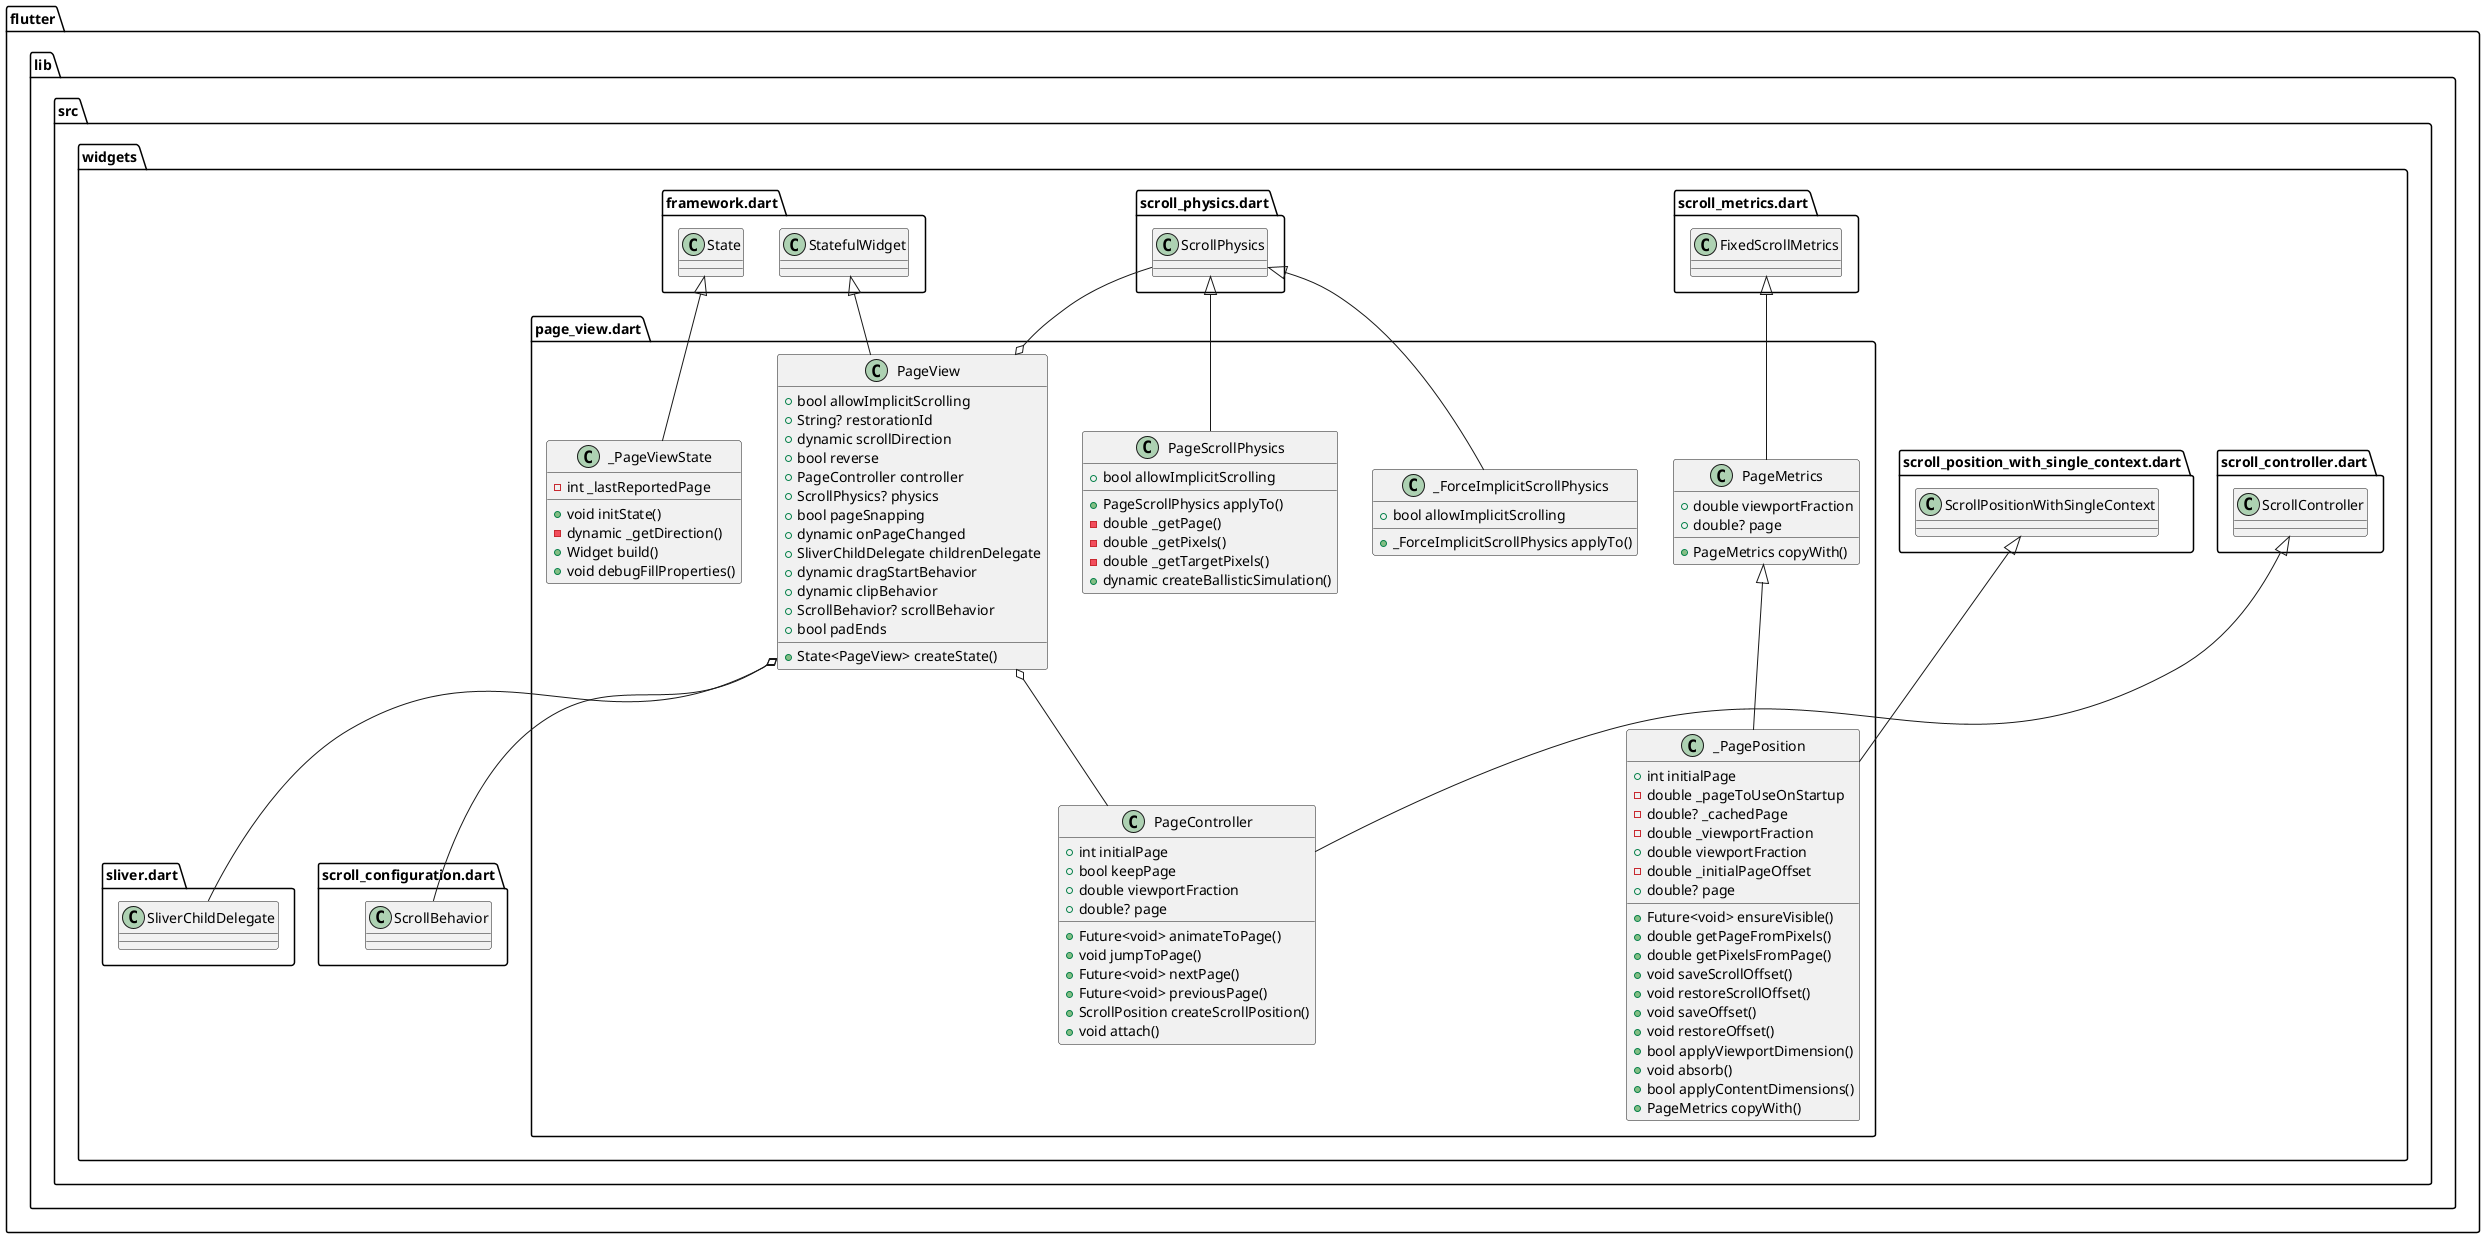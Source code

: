 @startuml
set namespaceSeparator ::

class "flutter::lib::src::widgets::page_view.dart::PageController" {
  +int initialPage
  +bool keepPage
  +double viewportFraction
  +double? page
  +Future<void> animateToPage()
  +void jumpToPage()
  +Future<void> nextPage()
  +Future<void> previousPage()
  +ScrollPosition createScrollPosition()
  +void attach()
}

"flutter::lib::src::widgets::scroll_controller.dart::ScrollController" <|-- "flutter::lib::src::widgets::page_view.dart::PageController"

class "flutter::lib::src::widgets::page_view.dart::PageMetrics" {
  +double viewportFraction
  +double? page
  +PageMetrics copyWith()
}

"flutter::lib::src::widgets::scroll_metrics.dart::FixedScrollMetrics" <|-- "flutter::lib::src::widgets::page_view.dart::PageMetrics"

class "flutter::lib::src::widgets::page_view.dart::_PagePosition" {
  +int initialPage
  -double _pageToUseOnStartup
  -double? _cachedPage
  -double _viewportFraction
  +double viewportFraction
  -double _initialPageOffset
  +double? page
  +Future<void> ensureVisible()
  +double getPageFromPixels()
  +double getPixelsFromPage()
  +void saveScrollOffset()
  +void restoreScrollOffset()
  +void saveOffset()
  +void restoreOffset()
  +bool applyViewportDimension()
  +void absorb()
  +bool applyContentDimensions()
  +PageMetrics copyWith()
}

"flutter::lib::src::widgets::scroll_position_with_single_context.dart::ScrollPositionWithSingleContext" <|-- "flutter::lib::src::widgets::page_view.dart::_PagePosition"
"flutter::lib::src::widgets::page_view.dart::PageMetrics" <|-- "flutter::lib::src::widgets::page_view.dart::_PagePosition"

class "flutter::lib::src::widgets::page_view.dart::_ForceImplicitScrollPhysics" {
  +bool allowImplicitScrolling
  +_ForceImplicitScrollPhysics applyTo()
}

"flutter::lib::src::widgets::scroll_physics.dart::ScrollPhysics" <|-- "flutter::lib::src::widgets::page_view.dart::_ForceImplicitScrollPhysics"

class "flutter::lib::src::widgets::page_view.dart::PageScrollPhysics" {
  +bool allowImplicitScrolling
  +PageScrollPhysics applyTo()
  -double _getPage()
  -double _getPixels()
  -double _getTargetPixels()
  +dynamic createBallisticSimulation()
}

"flutter::lib::src::widgets::scroll_physics.dart::ScrollPhysics" <|-- "flutter::lib::src::widgets::page_view.dart::PageScrollPhysics"

class "flutter::lib::src::widgets::page_view.dart::PageView" {
  +bool allowImplicitScrolling
  +String? restorationId
  +dynamic scrollDirection
  +bool reverse
  +PageController controller
  +ScrollPhysics? physics
  +bool pageSnapping
  +dynamic onPageChanged
  +SliverChildDelegate childrenDelegate
  +dynamic dragStartBehavior
  +dynamic clipBehavior
  +ScrollBehavior? scrollBehavior
  +bool padEnds
  +State<PageView> createState()
}

"flutter::lib::src::widgets::page_view.dart::PageView" o-- "flutter::lib::src::widgets::page_view.dart::PageController"
"flutter::lib::src::widgets::page_view.dart::PageView" o-- "flutter::lib::src::widgets::scroll_physics.dart::ScrollPhysics"
"flutter::lib::src::widgets::page_view.dart::PageView" o-- "flutter::lib::src::widgets::sliver.dart::SliverChildDelegate"
"flutter::lib::src::widgets::page_view.dart::PageView" o-- "flutter::lib::src::widgets::scroll_configuration.dart::ScrollBehavior"
"flutter::lib::src::widgets::framework.dart::StatefulWidget" <|-- "flutter::lib::src::widgets::page_view.dart::PageView"

class "flutter::lib::src::widgets::page_view.dart::_PageViewState" {
  -int _lastReportedPage
  +void initState()
  -dynamic _getDirection()
  +Widget build()
  +void debugFillProperties()
}

"flutter::lib::src::widgets::framework.dart::State" <|-- "flutter::lib::src::widgets::page_view.dart::_PageViewState"


@enduml